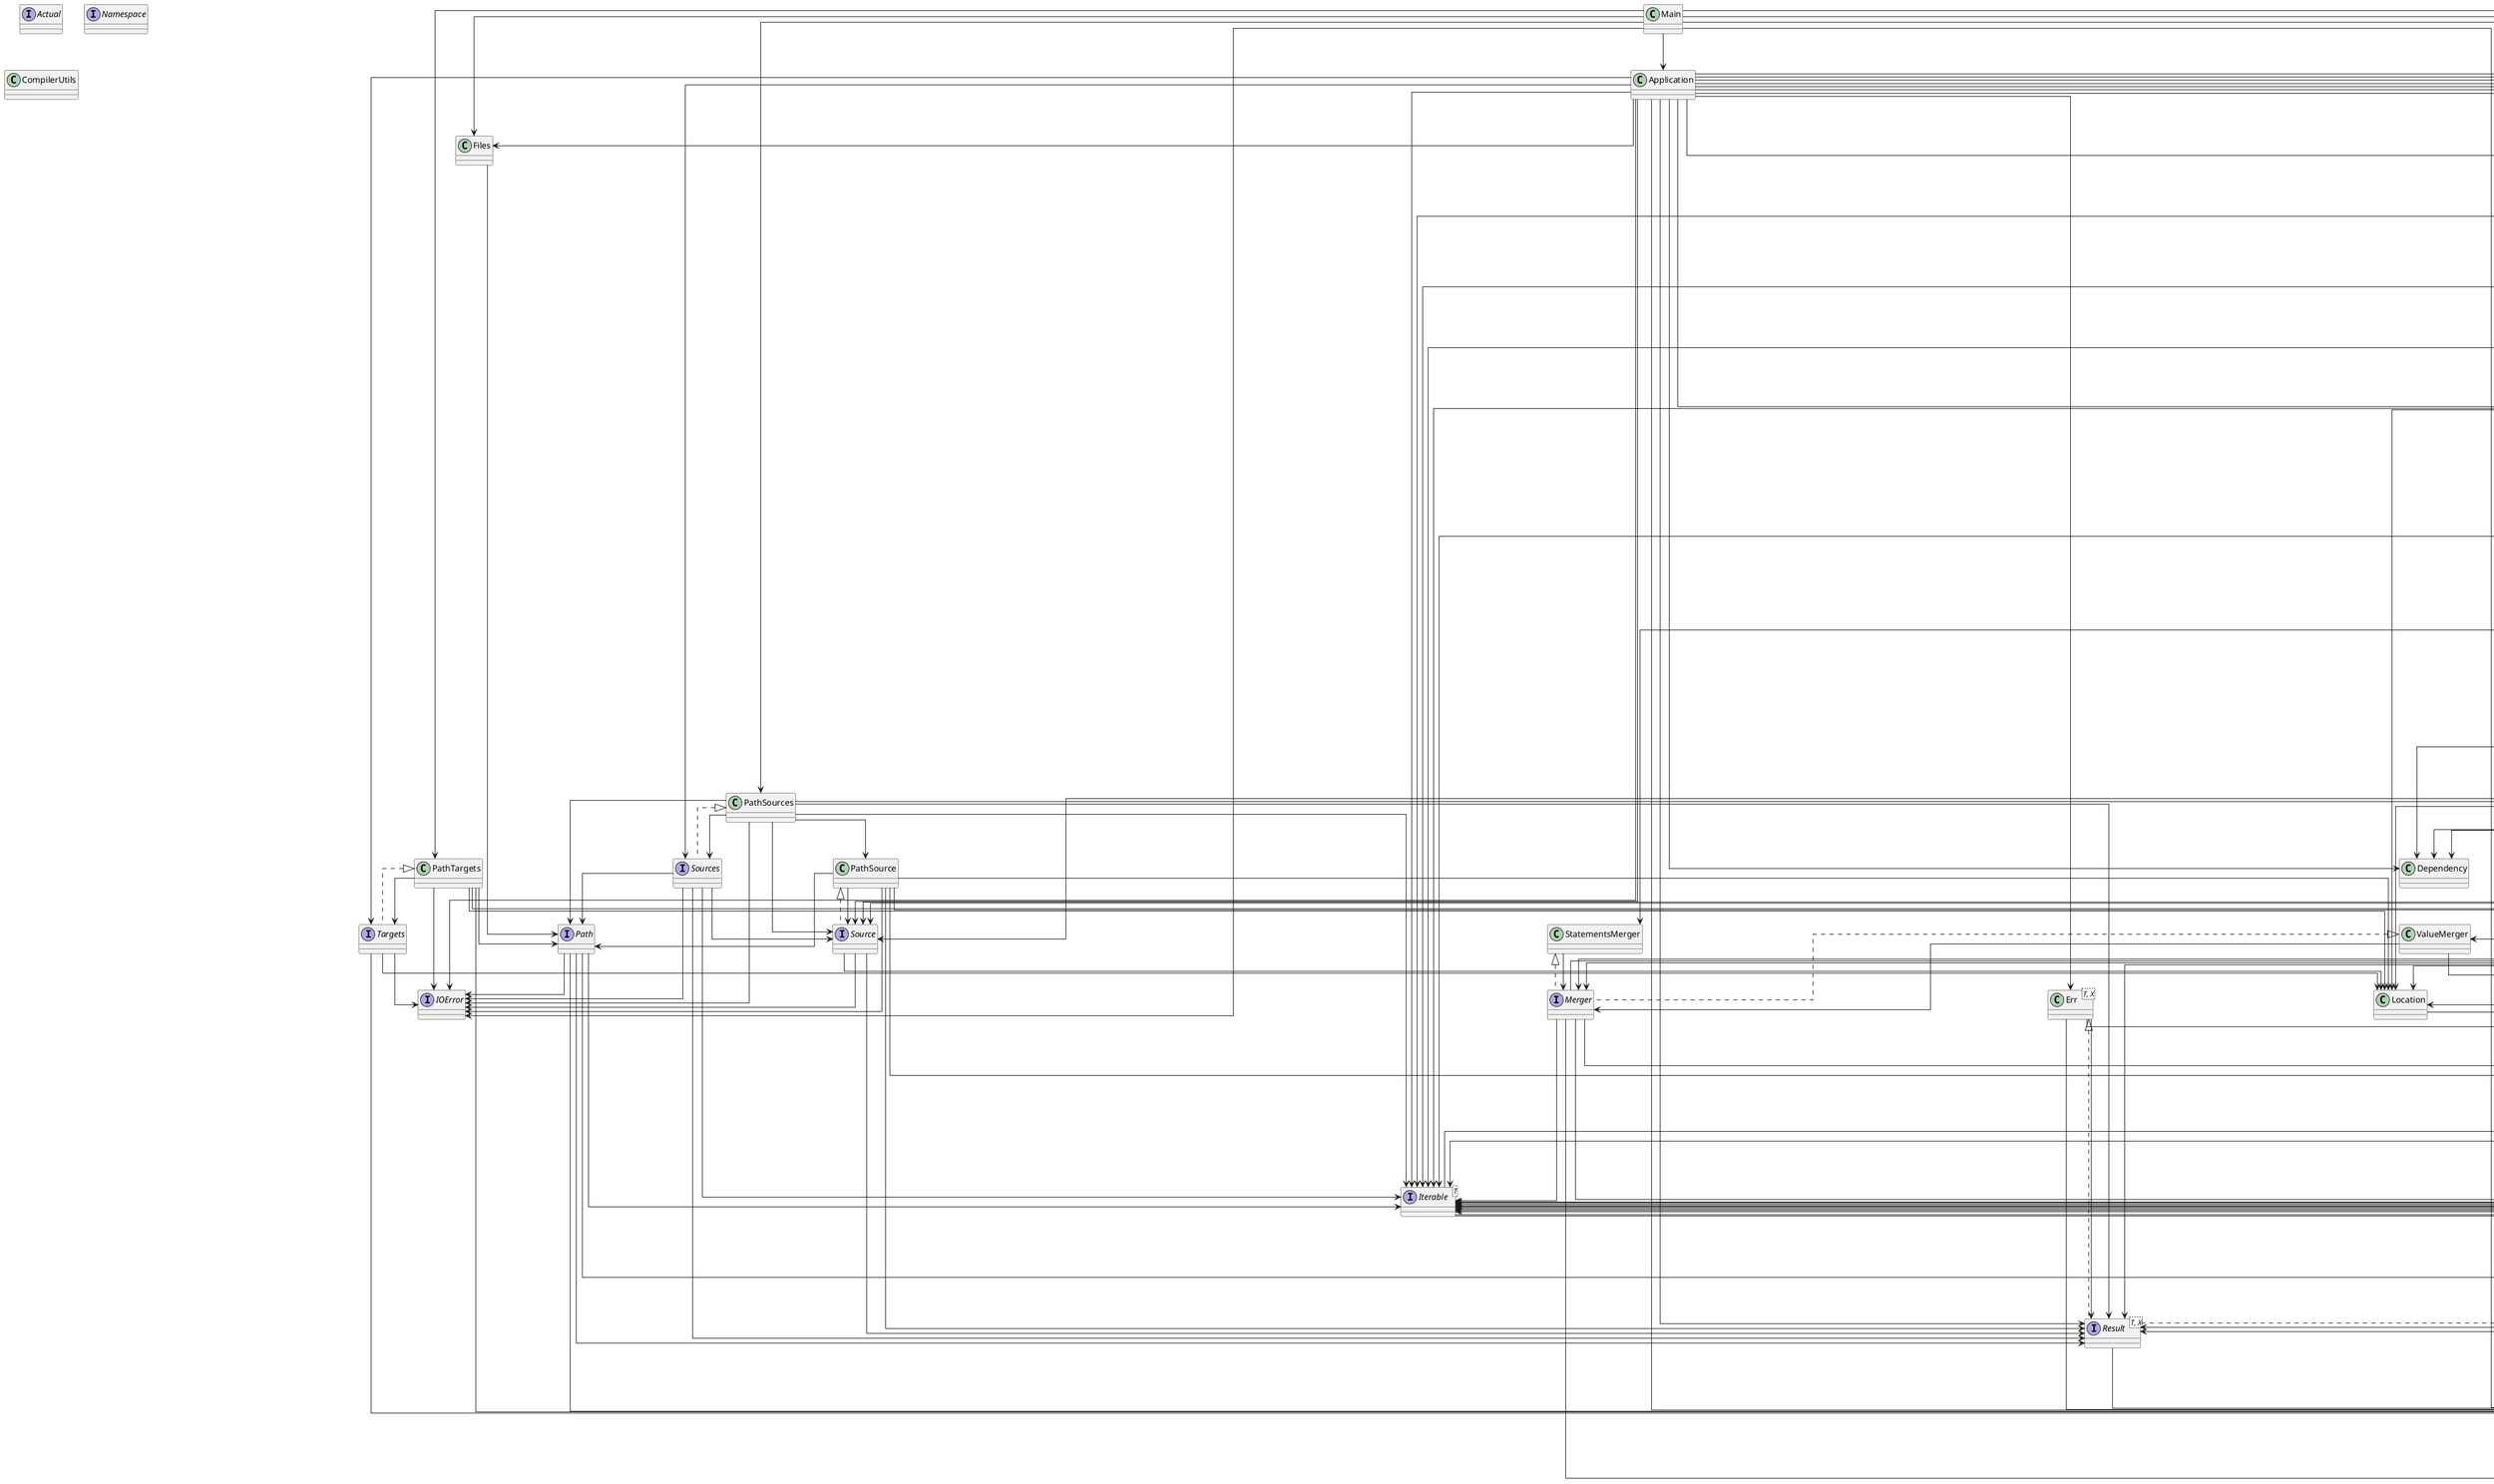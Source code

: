 @startuml
skinparam linetype ortho
class Lists {
}
class Files {
}
interface Actual {
}
interface Namespace {
}
interface Collector<T, C> {
}
class EmptyHead<T> {
}
EmptyHead <|.. Head
class FlatMapHead<T, R> {
}
FlatMapHead <|.. Head
interface Head<T> {
}
class HeadedIter<T> {
}
HeadedIter <|.. Iter
class MapHead<T, R> {
}
MapHead <|.. Head
class RangeHead {
}
RangeHead <|.. Head
class SingleHead<T> {
}
SingleHead <|.. Head
interface Iter<T> {
}
class Iters {
}
class Joiner {
}
Joiner <|.. Collector
interface Iterable<T> {
}
interface List<T> {
}
List <|-- Sequence
class ListCollector<T> {
}
ListCollector <|.. Collector
interface Sequence<T> {
}
Sequence <|-- Iterable
class Console {
}
interface IOError {
}
interface Path {
}
class None<T> {
}
None <|.. Option
interface Option<T> {
}
class Some<T> {
}
Some <|.. Option
class Err<T, X> {
}
Err <|.. Result
class Ok<T, X> {
}
Ok <|.. Result
interface Result<T, X> {
}
class Characters {
}
class Strings {
}
interface Tuple2<A, B> {
}
class Tuple2Impl<A, B> {
}
Tuple2Impl <|.. Tuple2
class Application {
}
interface CompileState {
}
interface Composable<T, R> {
}
class PrefixComposable<T> {
}
PrefixComposable <|.. Composable
class SplitComposable<T> {
}
SplitComposable <|.. Composable
class SuffixComposable<T> {
}
SuffixComposable <|.. Composable
interface Context {
}
class ConstructionCaller {
}
ConstructionCaller <|.. Caller
class ConstructorHeader {
}
ConstructorHeader <|.. MethodHeader
class Definition {
}
interface MethodHeader {
}
interface Parameter {
}
class Dependency {
}
interface Divider {
}
class FoldedDivider {
}
FoldedDivider <|.. Divider
interface DivideState {
}
class DecoratedFolder {
}
DecoratedFolder <|.. Folder
class DelimitedFolder {
}
DelimitedFolder <|.. Folder
interface Folder {
}
class OperatorFolder {
}
OperatorFolder <|.. Folder
class StatementsFolder {
}
StatementsFolder <|.. Folder
class TypeSeparatorFolder {
}
TypeSeparatorFolder <|.. Folder
class ValueFolder {
}
ValueFolder <|.. Folder
class ImmutableCompileState {
}
ImmutableCompileState <|.. CompileState
class ImmutableContext {
}
ImmutableContext <|.. Context
class ImmutableDivideState {
}
ImmutableDivideState <|.. DivideState
class ImmutableRegistry {
}
ImmutableRegistry <|.. Registry
class ImmutableStack {
}
ImmutableStack <|.. Stack
class Import {
}
class FirstLocator {
}
FirstLocator <|.. Locator
class LastLocator {
}
LastLocator <|.. Locator
interface Locator {
}
interface Merger {
}
class StatementsMerger {
}
StatementsMerger <|.. Merger
class ValueMerger {
}
ValueMerger <|.. Merger
interface Registry {
}
class OrRule<T> {
}
OrRule <|.. Rule
interface Rule<T> {
}
class FirstSelector {
}
FirstSelector <|.. Selector
class LastSelector {
}
LastSelector <|.. Selector
interface Selector {
}
class FoldingSplitter {
}
FoldingSplitter <|.. Splitter
class LocatingSplitter {
}
LocatingSplitter <|.. Splitter
interface Splitter {
}
interface Stack {
}
class Whitespace {
}
Whitespace <|.. Parameter
class FunctionType {
}
FunctionType <|.. Type
class PrimitiveType {
}
PrimitiveType <|.. Type
class TemplateType {
}
TemplateType <|.. Type
interface Type {
}
class VariadicType {
}
VariadicType <|.. Type
class AccessValue {
}
AccessValue <|.. Value
interface Argument {
}
interface Caller {
}
class Invokable {
}
Invokable <|.. Value
class Lambda {
}
Lambda <|.. Value
class Not {
}
Not <|.. Value
class Operation {
}
Operation <|.. Value
class Placeholder {
}
class StringValue {
}
StringValue <|.. Value
class Symbol {
}
class ValueUtils {
}
class CompilerUtils {
}
class DefiningCompiler {
}
class DefinitionCompiler {
}
class DivideRule<T> {
}
DivideRule <|.. Rule
class FieldCompiler {
}
class FunctionSegmentCompiler {
}
class PathSource {
}
PathSource <|.. Source
interface Source {
}
class Location {
}
class Main {
}
class PathSources {
}
PathSources <|.. Sources
class PathTargets {
}
PathTargets <|.. Targets
class Platform {
}
class RootCompiler {
}
interface Sources {
}
interface Targets {
}
class TypeCompiler {
}
class ValueCompiler {
}
class WhitespaceCompiler {
}
Lists --> List
Files --> Path
EmptyHead --> Head
EmptyHead --> Option
EmptyHead --> None
FlatMapHead --> Head
FlatMapHead --> Iter
FlatMapHead --> Option
FlatMapHead --> None
Head --> Option
HeadedIter --> Iter
HeadedIter --> Head
HeadedIter --> Option
HeadedIter --> Collector
HeadedIter --> MapHead
HeadedIter --> Tuple2
HeadedIter --> FlatMapHead
HeadedIter --> EmptyHead
HeadedIter --> Result
HeadedIter --> Ok
HeadedIter --> SingleHead
MapHead --> Head
MapHead --> Option
RangeHead --> Head
RangeHead --> Option
RangeHead --> None
RangeHead --> Some
SingleHead --> Head
SingleHead --> Option
SingleHead --> None
SingleHead --> Some
Iter --> Collector
Iter --> Option
Iter --> Result
Iters --> Iter
Iters --> Option
Iters --> HeadedIter
Iters --> EmptyHead
Iters --> Head
Iters --> SingleHead
Iters --> RangeHead
Joiner --> Option
Joiner --> Collector
Joiner --> None
Joiner --> Some
Iterable --> Iter
Iterable --> Tuple2
List --> Sequence
List --> Option
List --> Iterable
ListCollector --> List
ListCollector --> Collector
ListCollector --> Lists
Sequence --> Iterable
Sequence --> Option
Path --> IOError
Path --> Option
Path --> Result
Path --> Iterable
Path --> Iter
None --> Option
None --> Tuple2
None --> Tuple2Impl
Option --> Tuple2
Some --> Option
Some --> None
Some --> Tuple2
Some --> Tuple2Impl
Err --> Result
Err --> Option
Err --> Some
Ok --> Result
Ok --> Option
Ok --> None
Result --> Option
Tuple2Impl --> Tuple2
Application --> Sources
Application --> Targets
Application --> Source
Application --> Joiner
Application --> IOError
Application --> Option
Application --> Platform
Application --> Iterable
Application --> CompileState
Application --> Result
Application --> ImmutableCompileState
Application --> Context
Application --> Files
Application --> Dependency
Application --> Err
Application --> RootCompiler
Application --> Ok
Application --> Import
Application --> Registry
CompileState --> Registry
CompileState --> Context
CompileState --> Stack
Composable --> Tuple2
Composable --> Option
PrefixComposable --> Composable
PrefixComposable --> Option
PrefixComposable --> None
PrefixComposable --> Strings
SplitComposable --> Composable
SplitComposable --> Splitter
SplitComposable --> Tuple2
SplitComposable --> Option
SplitComposable --> LocatingSplitter
SplitComposable --> LastLocator
SuffixComposable --> Composable
SuffixComposable --> Option
SuffixComposable --> None
SuffixComposable --> Strings
Context --> Source
Context --> Iter
Context --> Platform
Context --> Option
Context --> Location
Context --> List
ConstructionCaller --> Caller
ConstructionCaller --> Value
ConstructionCaller --> Option
ConstructionCaller --> None
ConstructorHeader --> MethodHeader
Definition --> List
Definition --> Iterable
Definition --> Type
Definition --> Option
Definition --> Some
Definition --> Joiner
Definition --> RootCompiler
Definition --> MethodHeader
Definition --> Strings
Parameter --> Definition
Parameter --> Option
Divider --> Iter
FoldedDivider --> Divider
FoldedDivider --> Folder
FoldedDivider --> Iter
FoldedDivider --> DivideState
FoldedDivider --> Tuple2Impl
DivideState --> Iter
DivideState --> Tuple2
DivideState --> Option
DecoratedFolder --> Folder
DecoratedFolder --> DivideState
DecoratedFolder --> Option
DecoratedFolder --> None
DecoratedFolder --> Tuple2
DecoratedFolder --> Some
DecoratedFolder --> Tuple2Impl
DelimitedFolder --> Folder
DelimitedFolder --> DivideState
Folder --> DivideState
OperatorFolder --> Folder
OperatorFolder --> DivideState
OperatorFolder --> Strings
OperatorFolder --> Tuple2
StatementsFolder --> Folder
StatementsFolder --> DivideState
TypeSeparatorFolder --> Folder
TypeSeparatorFolder --> DivideState
ValueFolder --> Folder
ValueFolder --> DivideState
ImmutableCompileState --> CompileState
ImmutableCompileState --> Context
ImmutableCompileState --> Registry
ImmutableCompileState --> Stack
ImmutableCompileState --> ImmutableContext
ImmutableCompileState --> ImmutableRegistry
ImmutableCompileState --> ImmutableStack
ImmutableContext --> Context
ImmutableContext --> Platform
ImmutableContext --> Option
ImmutableContext --> Location
ImmutableContext --> Source
ImmutableContext --> List
ImmutableContext --> None
ImmutableContext --> Lists
ImmutableContext --> Iter
ImmutableContext --> Strings
ImmutableContext --> Some
ImmutableDivideState --> DivideState
ImmutableDivideState --> List
ImmutableDivideState --> Iter
ImmutableDivideState --> Tuple2
ImmutableDivideState --> Option
ImmutableDivideState --> Strings
ImmutableDivideState --> None
ImmutableDivideState --> Some
ImmutableDivideState --> Tuple2Impl
ImmutableRegistry --> Registry
ImmutableRegistry --> Import
ImmutableRegistry --> List
ImmutableRegistry --> Dependency
ImmutableRegistry --> Lists
ImmutableRegistry --> Iter
ImmutableStack --> Stack
ImmutableStack --> List
ImmutableStack --> Definition
ImmutableStack --> Lists
ImmutableStack --> Option
ImmutableStack --> Strings
ImmutableStack --> Iterable
Import --> Iterable
Import --> Joiner
Import --> Strings
FirstLocator --> Locator
LastLocator --> Locator
Merger --> CompileState
Merger --> Tuple2
Merger --> List
Merger --> Tuple2Impl
Merger --> Iterable
StatementsMerger --> Merger
ValueMerger --> Merger
ValueMerger --> Strings
Registry --> Dependency
Registry --> Iter
Registry --> Import
OrRule --> Rule
OrRule --> Iterable
OrRule --> CompileState
OrRule --> Tuple2
OrRule --> Tuple2Impl
OrRule --> Placeholder
OrRule --> Option
OrRule --> Iters
Rule --> CompileState
Rule --> Tuple2
Rule --> Option
FirstSelector --> Selector
FirstSelector --> Tuple2
FirstSelector --> Option
FirstSelector --> List
FirstSelector --> Joiner
FirstSelector --> Some
FirstSelector --> Tuple2Impl
LastSelector --> Selector
LastSelector --> Tuple2
LastSelector --> Option
LastSelector --> List
LastSelector --> Joiner
LastSelector --> Some
LastSelector --> Tuple2Impl
Selector --> Tuple2
Selector --> Option
Selector --> List
FoldingSplitter --> Splitter
FoldingSplitter --> Folder
FoldingSplitter --> Selector
FoldingSplitter --> Tuple2
FoldingSplitter --> Option
FoldingSplitter --> FoldedDivider
FoldingSplitter --> DecoratedFolder
FoldingSplitter --> ListCollector
FoldingSplitter --> None
LocatingSplitter --> Splitter
LocatingSplitter --> Locator
LocatingSplitter --> Tuple2
LocatingSplitter --> Option
LocatingSplitter --> None
LocatingSplitter --> Strings
LocatingSplitter --> Some
LocatingSplitter --> Tuple2Impl
Splitter --> Tuple2
Splitter --> Option
Stack --> Option
Stack --> Definition
Stack --> Iterable
Whitespace --> Parameter
Whitespace --> Definition
Whitespace --> Option
Whitespace --> None
FunctionType --> Type
FunctionType --> Iterable
FunctionType --> Tuple2
FunctionType --> Joiner
PrimitiveType --> Type
TemplateType --> Type
TemplateType --> Iterable
TemplateType --> ValueUtils
VariadicType --> Type
AccessValue --> Value
AccessValue --> Option
AccessValue --> Some
AccessValue --> Type
AccessValue --> CompileState
AccessValue --> PrimitiveType
AccessValue --> None
Argument --> Value
Argument --> Option
Caller --> Value
Caller --> Option
Invokable --> Value
Invokable --> Caller
Invokable --> Iterable
Invokable --> Joiner
Invokable --> Option
Invokable --> Some
Invokable --> None
Invokable --> Type
Invokable --> CompileState
Invokable --> PrimitiveType
Lambda --> Value
Lambda --> Definition
Lambda --> Iterable
Lambda --> Joiner
Lambda --> Option
Lambda --> Some
Lambda --> None
Lambda --> Type
Lambda --> CompileState
Lambda --> PrimitiveType
Not --> Value
Not --> Option
Not --> Some
Not --> None
Not --> Type
Not --> CompileState
Not --> PrimitiveType
Operation --> Value
Operation --> Option
Operation --> Some
Operation --> None
Operation --> Type
Operation --> CompileState
Operation --> PrimitiveType
Placeholder --> Value
Placeholder --> Option
Placeholder --> None
Placeholder --> Definition
Placeholder --> Type
Placeholder --> CompileState
Placeholder --> PrimitiveType
StringValue --> Value
StringValue --> Option
StringValue --> Some
StringValue --> None
StringValue --> Type
StringValue --> CompileState
StringValue --> PrimitiveType
Symbol --> Type
Symbol --> CompileState
Symbol --> Definition
Symbol --> PrimitiveType
Symbol --> Value
Symbol --> Option
Symbol --> Some
Symbol --> None
ValueUtils --> Iterable
ValueUtils --> Merger
ValueUtils --> ValueMerger
ValueUtils --> CompileState
ValueUtils --> List
ValueUtils --> Tuple2
ValueUtils --> Rule
ValueUtils --> Tuple2Impl
ValueUtils --> Lists
ValueUtils --> Option
ValueUtils --> DivideRule
ValueUtils --> ValueFolder
DefiningCompiler --> Definition
DefiningCompiler --> Iterable
DefiningCompiler --> Parameter
DefiningCompiler --> Iters
DefiningCompiler --> ListCollector
DefiningCompiler --> CompileState
DefiningCompiler --> List
DefiningCompiler --> Tuple2
DefiningCompiler --> ValueUtils
DefiningCompiler --> Some
DefiningCompiler --> Tuple2Impl
DefiningCompiler --> Placeholder
DefiningCompiler --> Option
DefiningCompiler --> WhitespaceCompiler
DefiningCompiler --> Whitespace
DefiningCompiler --> SplitComposable
DefiningCompiler --> Strings
DefiningCompiler --> LastSelector
DefiningCompiler --> Selector
DefiningCompiler --> FoldingSplitter
DefiningCompiler --> TypeSeparatorFolder
DefiningCompiler --> Composable
DefiningCompiler --> Lists
DefiningCompiler --> FoldedDivider
DefiningCompiler --> DecoratedFolder
DefiningCompiler --> DivideState
DefiningCompiler --> DelimitedFolder
DefiningCompiler --> SuffixComposable
DefiningCompiler --> LocatingSplitter
DefiningCompiler --> FirstLocator
DefiningCompiler --> Splitter
DefiningCompiler --> TypeCompiler
DefiningCompiler --> Type
DefiningCompiler --> Joiner
DefiningCompiler --> ValueFolder
DefinitionCompiler --> Definition
DefinitionCompiler --> Iterable
DefinitionCompiler --> Parameter
DefinitionCompiler --> Iters
DefinitionCompiler --> ListCollector
DefinitionCompiler --> Joiner
DefinitionCompiler --> CompileState
DefinitionCompiler --> List
DefinitionCompiler --> Tuple2
DefinitionCompiler --> ValueUtils
DefinitionCompiler --> Some
DefinitionCompiler --> DefiningCompiler
DivideRule --> List
DivideRule --> Rule
DivideRule --> Folder
DivideRule --> CompileState
DivideRule --> Tuple2
DivideRule --> Some
DivideRule --> Option
DivideRule --> FoldedDivider
DivideRule --> DecoratedFolder
DivideRule --> Tuple2Impl
DivideRule --> Lists
FieldCompiler --> CompileState
FieldCompiler --> Tuple2
FieldCompiler --> Option
FieldCompiler --> LocatingSplitter
FieldCompiler --> FirstLocator
FieldCompiler --> Splitter
FieldCompiler --> SplitComposable
FieldCompiler --> Composable
FieldCompiler --> Strings
FieldCompiler --> ConstructorHeader
FieldCompiler --> None
FieldCompiler --> DefiningCompiler
FieldCompiler --> Definition
FieldCompiler --> MethodHeader
FieldCompiler --> Joiner
FieldCompiler --> Some
FieldCompiler --> Tuple2Impl
FieldCompiler --> PrefixComposable
FieldCompiler --> SuffixComposable
FieldCompiler --> FunctionSegmentCompiler
FieldCompiler --> Stack
FieldCompiler --> Parameter
FieldCompiler --> ValueUtils
FieldCompiler --> ValueCompiler
FieldCompiler --> List
FieldCompiler --> Value
FunctionSegmentCompiler --> CompileState
FunctionSegmentCompiler --> Tuple2
FunctionSegmentCompiler --> Option
FunctionSegmentCompiler --> Strings
FunctionSegmentCompiler --> Some
FunctionSegmentCompiler --> Tuple2Impl
FunctionSegmentCompiler --> None
FunctionSegmentCompiler --> SuffixComposable
FunctionSegmentCompiler --> SplitComposable
FunctionSegmentCompiler --> LastSelector
FunctionSegmentCompiler --> Selector
FunctionSegmentCompiler --> FoldingSplitter
FunctionSegmentCompiler --> DivideState
FunctionSegmentCompiler --> Composable
FunctionSegmentCompiler --> OrRule
FunctionSegmentCompiler --> Lists
FunctionSegmentCompiler --> Rule
FunctionSegmentCompiler --> PrefixComposable
FunctionSegmentCompiler --> ValueCompiler
FunctionSegmentCompiler --> Value
FunctionSegmentCompiler --> LocatingSplitter
FunctionSegmentCompiler --> FirstLocator
FunctionSegmentCompiler --> Splitter
FunctionSegmentCompiler --> DefiningCompiler
FunctionSegmentCompiler --> Definition
FunctionSegmentCompiler --> Placeholder
FunctionSegmentCompiler --> WhitespaceCompiler
FunctionSegmentCompiler --> DivideRule
FunctionSegmentCompiler --> StatementsFolder
FunctionSegmentCompiler --> Merger
FunctionSegmentCompiler --> StatementsMerger
PathSource --> Source
PathSource --> Path
PathSource --> IOError
PathSource --> Result
PathSource --> List
PathSource --> ListCollector
PathSource --> Location
Source --> IOError
Source --> Result
Source --> Location
Location --> List
Main --> Files
Main --> PathSources
Main --> PathTargets
Main --> Application
Main --> IOError
Main --> Console
Main --> Option
Main --> Iters
Main --> Platform
PathSources --> Sources
PathSources --> Path
PathSources --> Source
PathSources --> Iterable
PathSources --> IOError
PathSources --> Result
PathSources --> PathSource
PathSources --> ListCollector
PathTargets --> Targets
PathTargets --> Path
PathTargets --> IOError
PathTargets --> Option
PathTargets --> None
PathTargets --> Location
RootCompiler --> CompileState
RootCompiler --> Tuple2
RootCompiler --> OrRule
RootCompiler --> Lists
RootCompiler --> WhitespaceCompiler
RootCompiler --> Rule
RootCompiler --> LocatingSplitter
RootCompiler --> FirstLocator
RootCompiler --> Splitter
RootCompiler --> SplitComposable
RootCompiler --> Composable
RootCompiler --> SuffixComposable
RootCompiler --> DefiningCompiler
RootCompiler --> Some
RootCompiler --> Tuple2Impl
RootCompiler --> Strings
RootCompiler --> Option
RootCompiler --> List
RootCompiler --> TypeCompiler
RootCompiler --> Type
RootCompiler --> None
RootCompiler --> ValueUtils
RootCompiler --> Iterable
RootCompiler --> Definition
RootCompiler --> ValueCompiler
RootCompiler --> FunctionSegmentCompiler
RootCompiler --> Stack
RootCompiler --> Joiner
RootCompiler --> Platform
RootCompiler --> Registry
RootCompiler --> FieldCompiler
RootCompiler --> Value
RootCompiler --> Location
RootCompiler --> Context
Sources --> Source
Sources --> Iterable
Sources --> IOError
Sources --> Result
Sources --> Path
Targets --> IOError
Targets --> Option
Targets --> Location
TypeCompiler --> CompileState
TypeCompiler --> Tuple2
TypeCompiler --> Option
TypeCompiler --> Type
TypeCompiler --> Tuple2Impl
TypeCompiler --> OrRule
TypeCompiler --> Lists
TypeCompiler --> Strings
TypeCompiler --> SuffixComposable
TypeCompiler --> Some
TypeCompiler --> VariadicType
TypeCompiler --> ValueCompiler
TypeCompiler --> Symbol
TypeCompiler --> None
TypeCompiler --> PrimitiveType
TypeCompiler --> LocatingSplitter
TypeCompiler --> FirstLocator
TypeCompiler --> Splitter
TypeCompiler --> SplitComposable
TypeCompiler --> Composable
TypeCompiler --> ValueUtils
TypeCompiler --> TemplateType
TypeCompiler --> List
TypeCompiler --> FunctionType
TypeCompiler --> WhitespaceCompiler
TypeCompiler --> Placeholder
TypeCompiler --> Location
TypeCompiler --> Import
TypeCompiler --> Registry
TypeCompiler --> Source
TypeCompiler --> Platform
TypeCompiler --> Dependency
ValueCompiler --> CompileState
ValueCompiler --> Tuple2Impl
ValueCompiler --> Value
ValueCompiler --> Tuple2
ValueCompiler --> Placeholder
ValueCompiler --> Option
ValueCompiler --> SuffixComposable
ValueCompiler --> SplitComposable
ValueCompiler --> LastSelector
ValueCompiler --> Selector
ValueCompiler --> FoldingSplitter
ValueCompiler --> DivideState
ValueCompiler --> Composable
ValueCompiler --> PrefixComposable
ValueCompiler --> TypeCompiler
ValueCompiler --> ConstructionCaller
ValueCompiler --> Strings
ValueCompiler --> RootCompiler
ValueCompiler --> Rule
ValueCompiler --> Some
ValueCompiler --> StringValue
ValueCompiler --> Not
ValueCompiler --> LocatingSplitter
ValueCompiler --> FirstLocator
ValueCompiler --> Splitter
ValueCompiler --> ValueUtils
ValueCompiler --> DefiningCompiler
ValueCompiler --> Parameter
ValueCompiler --> List
ValueCompiler --> Definition
ValueCompiler --> Iterable
ValueCompiler --> FunctionSegmentCompiler
ValueCompiler --> Stack
ValueCompiler --> Lambda
ValueCompiler --> None
ValueCompiler --> AccessValue
ValueCompiler --> OperatorFolder
ValueCompiler --> FirstSelector
ValueCompiler --> Operation
ValueCompiler --> Symbol
ValueCompiler --> HeadedIter
ValueCompiler --> RangeHead
ValueCompiler --> Characters
ValueCompiler --> Type
ValueCompiler --> Argument
ValueCompiler --> Caller
ValueCompiler --> Invokable
ValueCompiler --> Iters
ValueCompiler --> ListCollector
WhitespaceCompiler --> CompileState
WhitespaceCompiler --> Tuple2
WhitespaceCompiler --> Option
WhitespaceCompiler --> Whitespace
WhitespaceCompiler --> Tuple2Impl
WhitespaceCompiler --> Strings
WhitespaceCompiler --> Some
WhitespaceCompiler --> None
@enduml